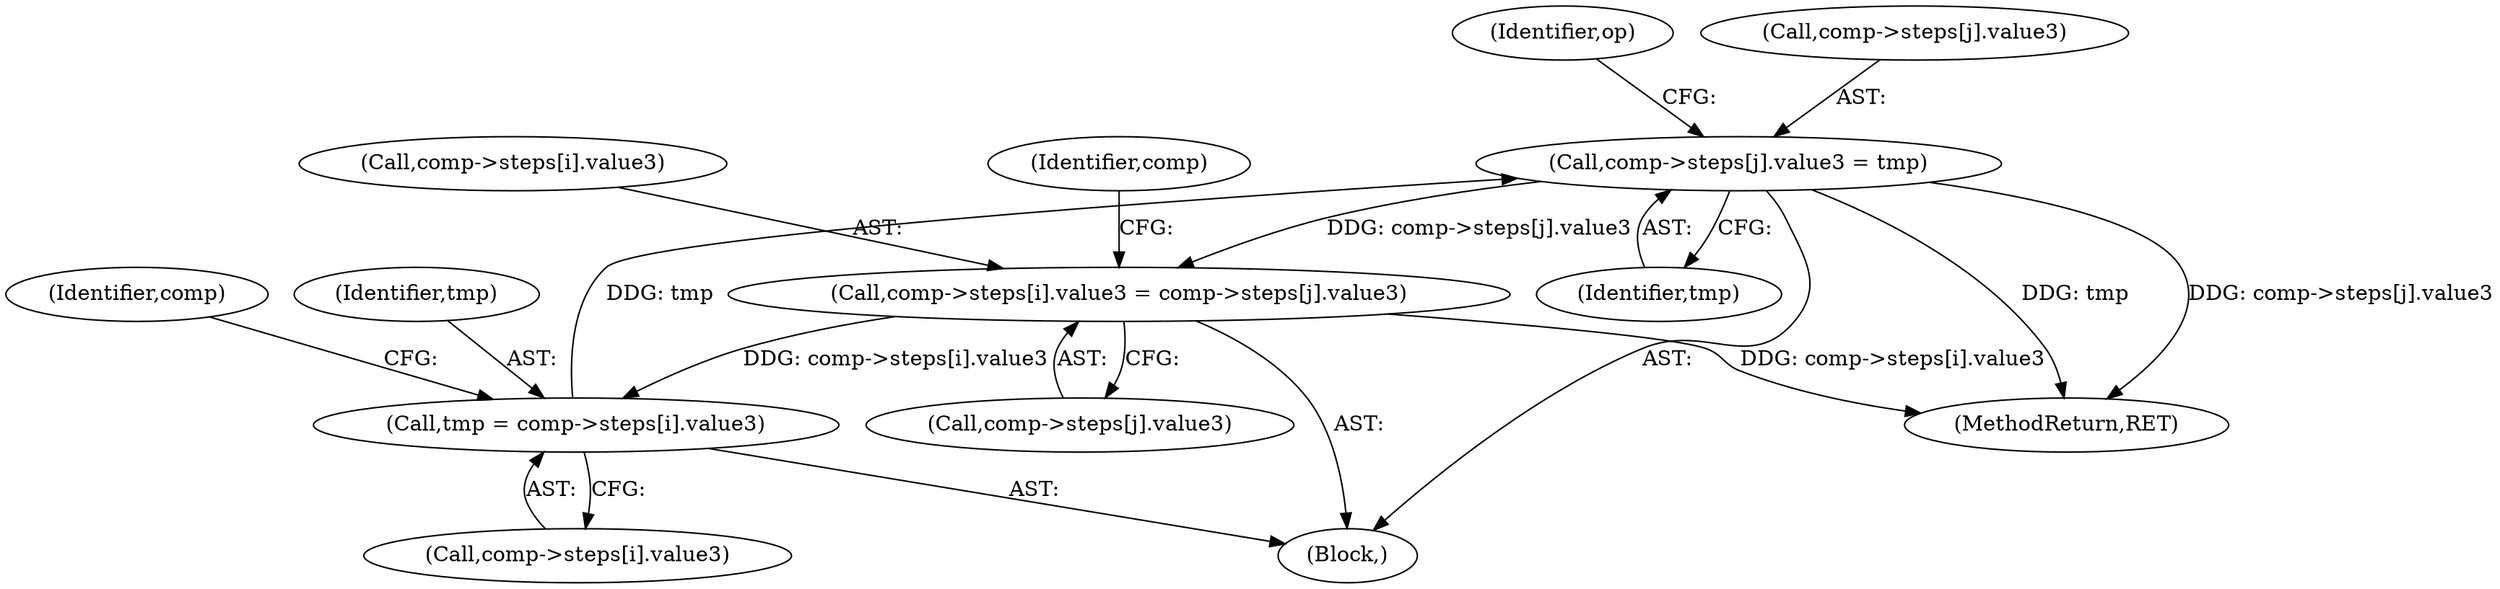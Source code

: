digraph "0_Chrome_96dbafe288dbe2f0cc45fa3c39daf6d0c37acbab_26@pointer" {
"1000216" [label="(Call,comp->steps[j].value3 = tmp)"];
"1000192" [label="(Call,tmp = comp->steps[i].value3)"];
"1000201" [label="(Call,comp->steps[i].value3 = comp->steps[j].value3)"];
"1000216" [label="(Call,comp->steps[j].value3 = tmp)"];
"1000224" [label="(Identifier,tmp)"];
"1000226" [label="(Identifier,op)"];
"1000209" [label="(Call,comp->steps[j].value3)"];
"1000192" [label="(Call,tmp = comp->steps[i].value3)"];
"1000121" [label="(Block,)"];
"1000478" [label="(MethodReturn,RET)"];
"1000201" [label="(Call,comp->steps[i].value3 = comp->steps[j].value3)"];
"1000194" [label="(Call,comp->steps[i].value3)"];
"1000193" [label="(Identifier,tmp)"];
"1000202" [label="(Call,comp->steps[i].value3)"];
"1000205" [label="(Identifier,comp)"];
"1000216" [label="(Call,comp->steps[j].value3 = tmp)"];
"1000217" [label="(Call,comp->steps[j].value3)"];
"1000220" [label="(Identifier,comp)"];
"1000216" -> "1000121"  [label="AST: "];
"1000216" -> "1000224"  [label="CFG: "];
"1000217" -> "1000216"  [label="AST: "];
"1000224" -> "1000216"  [label="AST: "];
"1000226" -> "1000216"  [label="CFG: "];
"1000216" -> "1000478"  [label="DDG: comp->steps[j].value3"];
"1000216" -> "1000478"  [label="DDG: tmp"];
"1000216" -> "1000201"  [label="DDG: comp->steps[j].value3"];
"1000192" -> "1000216"  [label="DDG: tmp"];
"1000192" -> "1000121"  [label="AST: "];
"1000192" -> "1000194"  [label="CFG: "];
"1000193" -> "1000192"  [label="AST: "];
"1000194" -> "1000192"  [label="AST: "];
"1000205" -> "1000192"  [label="CFG: "];
"1000201" -> "1000192"  [label="DDG: comp->steps[i].value3"];
"1000201" -> "1000121"  [label="AST: "];
"1000201" -> "1000209"  [label="CFG: "];
"1000202" -> "1000201"  [label="AST: "];
"1000209" -> "1000201"  [label="AST: "];
"1000220" -> "1000201"  [label="CFG: "];
"1000201" -> "1000478"  [label="DDG: comp->steps[i].value3"];
}
